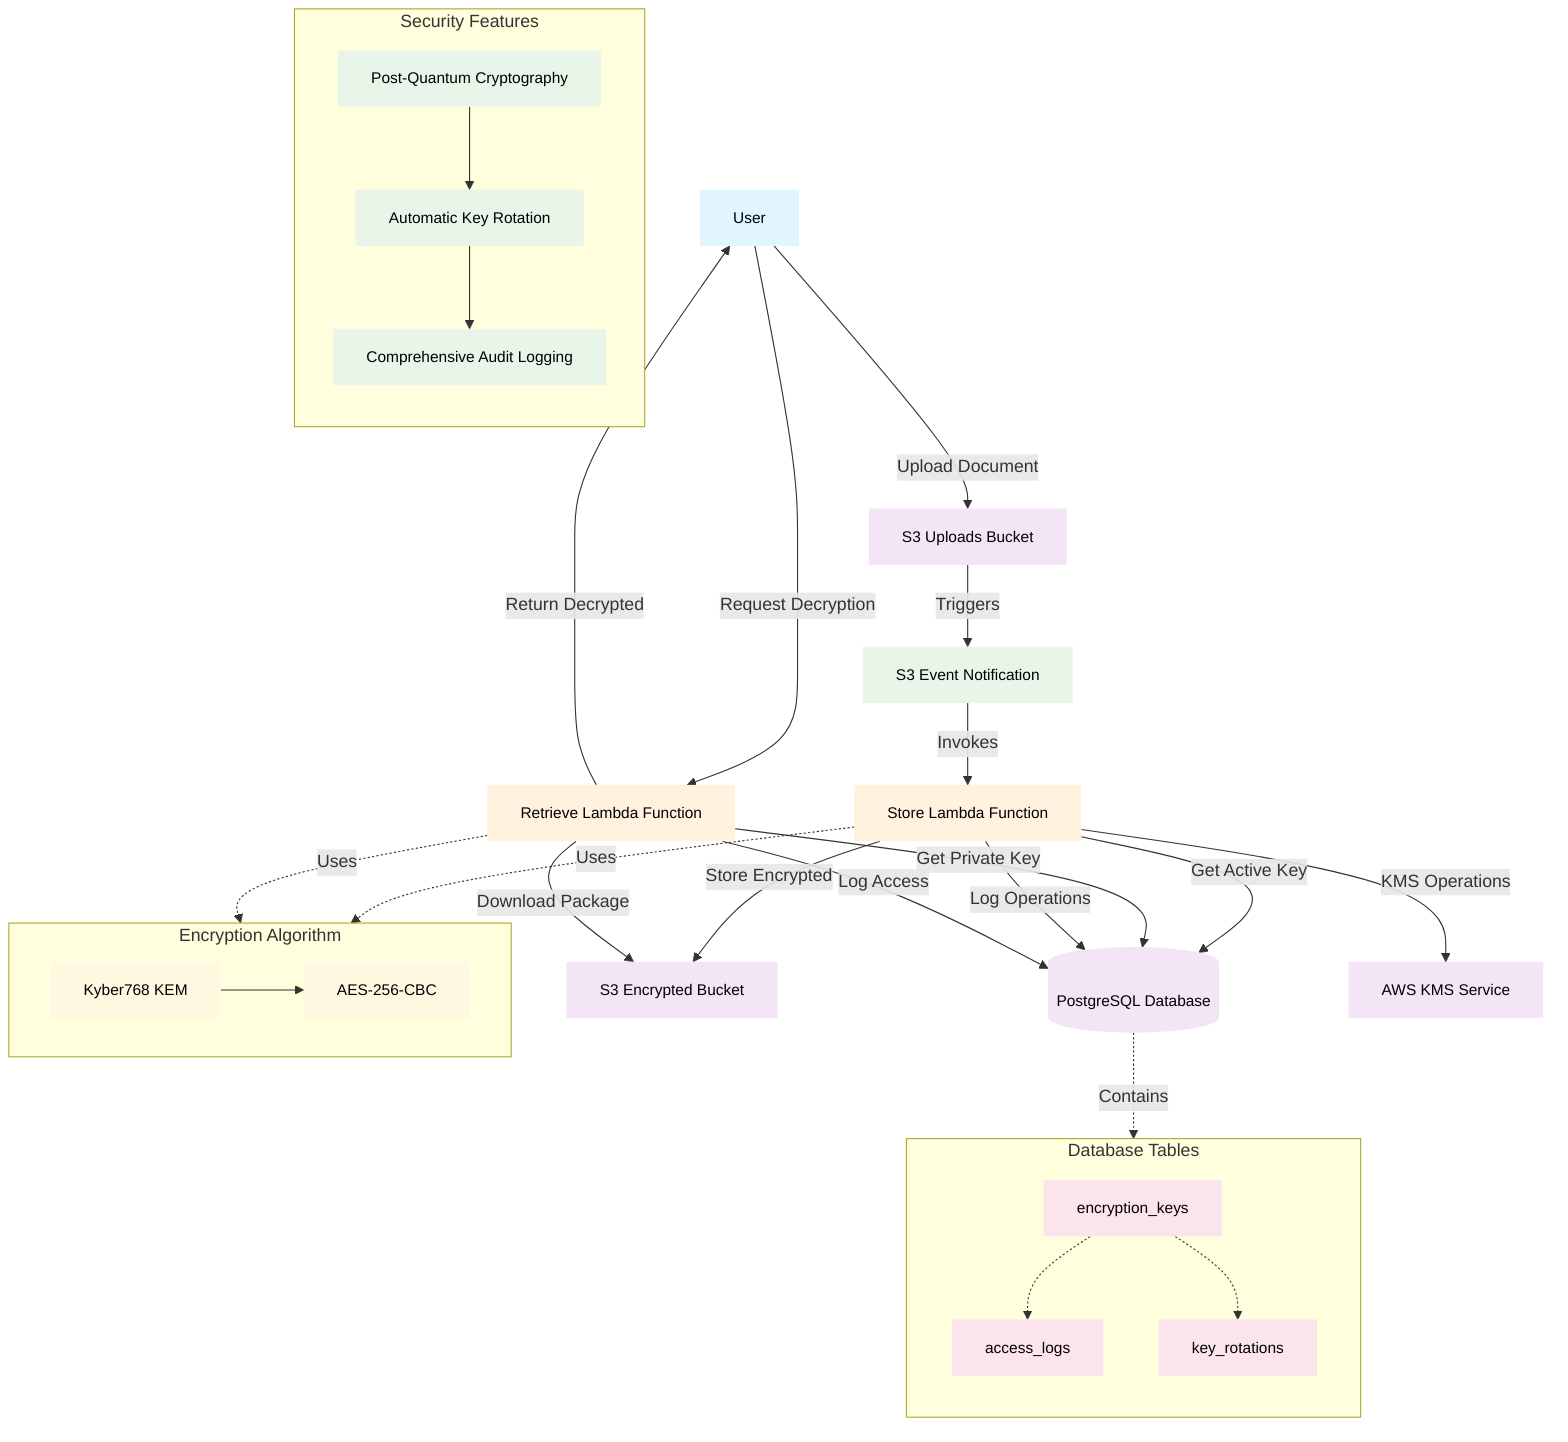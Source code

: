 graph TB
    %% External Components
    User["User"]
    S3Upload["S3 Uploads Bucket"]
    S3Encrypted["S3 Encrypted Bucket"]

    %% Core Services
    StoreL["Store Lambda Function"]
    RetrieveL["Retrieve Lambda Function"]
    DB[("PostgreSQL Database")]
    KMS["AWS KMS Service"]

    %% Event Flow
    S3Event["S3 Event Notification"]
    
    %% User Interactions
    User -->|Upload Document| S3Upload
    User -->|Request Decryption| RetrieveL

    %% Automatic Encryption Flow
    S3Upload -->|Triggers| S3Event
    S3Event -->|Invokes| StoreL
    StoreL -->|Get Active Key| DB
    StoreL -->|KMS Operations| KMS
    StoreL -->|Store Encrypted| S3Encrypted

    %% Decryption Flow
    RetrieveL -->|Get Private Key| DB
    RetrieveL -->|Download Package| S3Encrypted
    RetrieveL -->|Return Decrypted| User

    %% Database Operations
    StoreL -->|Log Operations| DB
    RetrieveL -->|Log Access| DB
    
    %% Algorithm Details
    subgraph Algo ["Encryption Algorithm"]
        direction LR
        Kyber["Kyber768 KEM"]
        AES["AES-256-CBC"]
        Kyber --> AES
    end

    StoreL -.->|Uses| Algo
    RetrieveL -.->|Uses| Algo

    %% Database Schema
    subgraph DBSchema ["Database Tables"]
        direction TB
        EncKeys["encryption_keys"]
        AccessLogs["access_logs"]
        KeyRotations["key_rotations"]

        EncKeys -.-> AccessLogs
        EncKeys -.-> KeyRotations
    end

    DB -.->|Contains| DBSchema

    %% Security Features
    subgraph Security ["Security Features"]
        direction TB
        PQC["Post-Quantum Cryptography"]
        KeyRot["Automatic Key Rotation"]
        Audit["Comprehensive Audit Logging"]

        PQC --> KeyRot
        KeyRot --> Audit
    end
    
    %% Styling
    classDef userClass fill:#e1f5fe,stroke:none,font-size:14px,color:#000
    classDef lambdaClass fill:#fff3e0,stroke:none,font-size:14px,color:#000
    classDef storageClass fill:#f3e5f5,stroke:none,font-size:14px,color:#000
    classDef eventClass fill:#e8f5e8,stroke:none,font-size:14px,color:#000
    classDef algorithmClass fill:#fff8e1,stroke:none,font-size:14px,color:#000
    classDef dbClass fill:#fce4ec,stroke:none,font-size:14px,color:#000

    class User userClass
    class StoreL,RetrieveL lambdaClass
    class S3Upload,S3Encrypted storageClass
    class DB,KMS storageClass
    class S3Event eventClass
    class Kyber,AES algorithmClass
    class EncKeys,AccessLogs,KeyRotations dbClass
    class PQC,KeyRot,Audit eventClass
